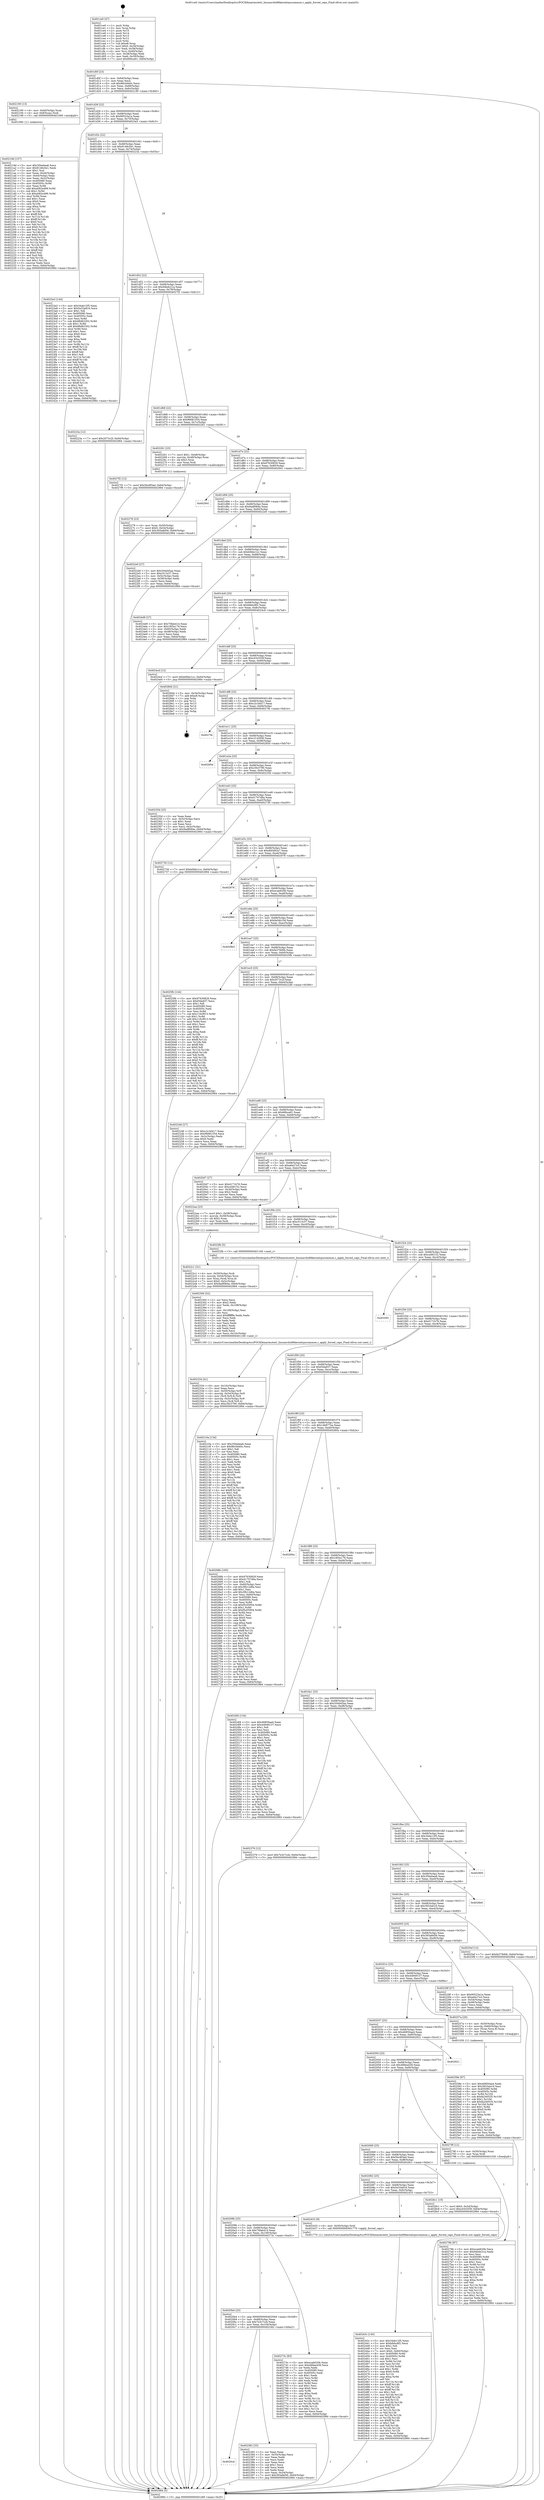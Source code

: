 digraph "0x401ce0" {
  label = "0x401ce0 (/mnt/c/Users/mathe/Desktop/tcc/POCII/binaries/extr_linuxarchx86kernelcpucommon.c_apply_forced_caps_Final-ollvm.out::main(0))"
  labelloc = "t"
  node[shape=record]

  Entry [label="",width=0.3,height=0.3,shape=circle,fillcolor=black,style=filled]
  "0x401d0f" [label="{
     0x401d0f [23]\l
     | [instrs]\l
     &nbsp;&nbsp;0x401d0f \<+3\>: mov -0x64(%rbp),%eax\l
     &nbsp;&nbsp;0x401d12 \<+2\>: mov %eax,%ecx\l
     &nbsp;&nbsp;0x401d14 \<+6\>: sub $0x86c0d40c,%ecx\l
     &nbsp;&nbsp;0x401d1a \<+3\>: mov %eax,-0x68(%rbp)\l
     &nbsp;&nbsp;0x401d1d \<+3\>: mov %ecx,-0x6c(%rbp)\l
     &nbsp;&nbsp;0x401d20 \<+6\>: je 0000000000402190 \<main+0x4b0\>\l
  }"]
  "0x402190" [label="{
     0x402190 [13]\l
     | [instrs]\l
     &nbsp;&nbsp;0x402190 \<+4\>: mov -0x40(%rbp),%rax\l
     &nbsp;&nbsp;0x402194 \<+4\>: mov 0x8(%rax),%rdi\l
     &nbsp;&nbsp;0x402198 \<+5\>: call 0000000000401060 \<atoi@plt\>\l
     | [calls]\l
     &nbsp;&nbsp;0x401060 \{1\} (unknown)\l
  }"]
  "0x401d26" [label="{
     0x401d26 [22]\l
     | [instrs]\l
     &nbsp;&nbsp;0x401d26 \<+5\>: jmp 0000000000401d2b \<main+0x4b\>\l
     &nbsp;&nbsp;0x401d2b \<+3\>: mov -0x68(%rbp),%eax\l
     &nbsp;&nbsp;0x401d2e \<+5\>: sub $0x90523a1a,%eax\l
     &nbsp;&nbsp;0x401d33 \<+3\>: mov %eax,-0x70(%rbp)\l
     &nbsp;&nbsp;0x401d36 \<+6\>: je 00000000004023a3 \<main+0x6c3\>\l
  }"]
  Exit [label="",width=0.3,height=0.3,shape=circle,fillcolor=black,style=filled,peripheries=2]
  "0x4023a3" [label="{
     0x4023a3 [144]\l
     | [instrs]\l
     &nbsp;&nbsp;0x4023a3 \<+5\>: mov $0x34de12f5,%eax\l
     &nbsp;&nbsp;0x4023a8 \<+5\>: mov $0x5e33a816,%ecx\l
     &nbsp;&nbsp;0x4023ad \<+2\>: mov $0x1,%dl\l
     &nbsp;&nbsp;0x4023af \<+7\>: mov 0x405080,%esi\l
     &nbsp;&nbsp;0x4023b6 \<+7\>: mov 0x40505c,%edi\l
     &nbsp;&nbsp;0x4023bd \<+3\>: mov %esi,%r8d\l
     &nbsp;&nbsp;0x4023c0 \<+7\>: sub $0x88d62302,%r8d\l
     &nbsp;&nbsp;0x4023c7 \<+4\>: sub $0x1,%r8d\l
     &nbsp;&nbsp;0x4023cb \<+7\>: add $0x88d62302,%r8d\l
     &nbsp;&nbsp;0x4023d2 \<+4\>: imul %r8d,%esi\l
     &nbsp;&nbsp;0x4023d6 \<+3\>: and $0x1,%esi\l
     &nbsp;&nbsp;0x4023d9 \<+3\>: cmp $0x0,%esi\l
     &nbsp;&nbsp;0x4023dc \<+4\>: sete %r9b\l
     &nbsp;&nbsp;0x4023e0 \<+3\>: cmp $0xa,%edi\l
     &nbsp;&nbsp;0x4023e3 \<+4\>: setl %r10b\l
     &nbsp;&nbsp;0x4023e7 \<+3\>: mov %r9b,%r11b\l
     &nbsp;&nbsp;0x4023ea \<+4\>: xor $0xff,%r11b\l
     &nbsp;&nbsp;0x4023ee \<+3\>: mov %r10b,%bl\l
     &nbsp;&nbsp;0x4023f1 \<+3\>: xor $0xff,%bl\l
     &nbsp;&nbsp;0x4023f4 \<+3\>: xor $0x1,%dl\l
     &nbsp;&nbsp;0x4023f7 \<+3\>: mov %r11b,%r14b\l
     &nbsp;&nbsp;0x4023fa \<+4\>: and $0xff,%r14b\l
     &nbsp;&nbsp;0x4023fe \<+3\>: and %dl,%r9b\l
     &nbsp;&nbsp;0x402401 \<+3\>: mov %bl,%r15b\l
     &nbsp;&nbsp;0x402404 \<+4\>: and $0xff,%r15b\l
     &nbsp;&nbsp;0x402408 \<+3\>: and %dl,%r10b\l
     &nbsp;&nbsp;0x40240b \<+3\>: or %r9b,%r14b\l
     &nbsp;&nbsp;0x40240e \<+3\>: or %r10b,%r15b\l
     &nbsp;&nbsp;0x402411 \<+3\>: xor %r15b,%r14b\l
     &nbsp;&nbsp;0x402414 \<+3\>: or %bl,%r11b\l
     &nbsp;&nbsp;0x402417 \<+4\>: xor $0xff,%r11b\l
     &nbsp;&nbsp;0x40241b \<+3\>: or $0x1,%dl\l
     &nbsp;&nbsp;0x40241e \<+3\>: and %dl,%r11b\l
     &nbsp;&nbsp;0x402421 \<+3\>: or %r11b,%r14b\l
     &nbsp;&nbsp;0x402424 \<+4\>: test $0x1,%r14b\l
     &nbsp;&nbsp;0x402428 \<+3\>: cmovne %ecx,%eax\l
     &nbsp;&nbsp;0x40242b \<+3\>: mov %eax,-0x64(%rbp)\l
     &nbsp;&nbsp;0x40242e \<+5\>: jmp 0000000000402984 \<main+0xca4\>\l
  }"]
  "0x401d3c" [label="{
     0x401d3c [22]\l
     | [instrs]\l
     &nbsp;&nbsp;0x401d3c \<+5\>: jmp 0000000000401d41 \<main+0x61\>\l
     &nbsp;&nbsp;0x401d41 \<+3\>: mov -0x68(%rbp),%eax\l
     &nbsp;&nbsp;0x401d44 \<+5\>: sub $0x9146c5e1,%eax\l
     &nbsp;&nbsp;0x401d49 \<+3\>: mov %eax,-0x74(%rbp)\l
     &nbsp;&nbsp;0x401d4c \<+6\>: je 000000000040223a \<main+0x55a\>\l
  }"]
  "0x40279b" [label="{
     0x40279b [87]\l
     | [instrs]\l
     &nbsp;&nbsp;0x40279b \<+5\>: mov $0xecab620b,%ecx\l
     &nbsp;&nbsp;0x4027a0 \<+5\>: mov $0x94bdc21a,%edx\l
     &nbsp;&nbsp;0x4027a5 \<+2\>: xor %esi,%esi\l
     &nbsp;&nbsp;0x4027a7 \<+8\>: mov 0x405080,%r8d\l
     &nbsp;&nbsp;0x4027af \<+8\>: mov 0x40505c,%r9d\l
     &nbsp;&nbsp;0x4027b7 \<+3\>: sub $0x1,%esi\l
     &nbsp;&nbsp;0x4027ba \<+3\>: mov %r8d,%r10d\l
     &nbsp;&nbsp;0x4027bd \<+3\>: add %esi,%r10d\l
     &nbsp;&nbsp;0x4027c0 \<+4\>: imul %r10d,%r8d\l
     &nbsp;&nbsp;0x4027c4 \<+4\>: and $0x1,%r8d\l
     &nbsp;&nbsp;0x4027c8 \<+4\>: cmp $0x0,%r8d\l
     &nbsp;&nbsp;0x4027cc \<+4\>: sete %r11b\l
     &nbsp;&nbsp;0x4027d0 \<+4\>: cmp $0xa,%r9d\l
     &nbsp;&nbsp;0x4027d4 \<+3\>: setl %bl\l
     &nbsp;&nbsp;0x4027d7 \<+3\>: mov %r11b,%r14b\l
     &nbsp;&nbsp;0x4027da \<+3\>: and %bl,%r14b\l
     &nbsp;&nbsp;0x4027dd \<+3\>: xor %bl,%r11b\l
     &nbsp;&nbsp;0x4027e0 \<+3\>: or %r11b,%r14b\l
     &nbsp;&nbsp;0x4027e3 \<+4\>: test $0x1,%r14b\l
     &nbsp;&nbsp;0x4027e7 \<+3\>: cmovne %edx,%ecx\l
     &nbsp;&nbsp;0x4027ea \<+3\>: mov %ecx,-0x64(%rbp)\l
     &nbsp;&nbsp;0x4027ed \<+5\>: jmp 0000000000402984 \<main+0xca4\>\l
  }"]
  "0x40223a" [label="{
     0x40223a [12]\l
     | [instrs]\l
     &nbsp;&nbsp;0x40223a \<+7\>: movl $0x2073c2f,-0x64(%rbp)\l
     &nbsp;&nbsp;0x402241 \<+5\>: jmp 0000000000402984 \<main+0xca4\>\l
  }"]
  "0x401d52" [label="{
     0x401d52 [22]\l
     | [instrs]\l
     &nbsp;&nbsp;0x401d52 \<+5\>: jmp 0000000000401d57 \<main+0x77\>\l
     &nbsp;&nbsp;0x401d57 \<+3\>: mov -0x68(%rbp),%eax\l
     &nbsp;&nbsp;0x401d5a \<+5\>: sub $0x94bdc21a,%eax\l
     &nbsp;&nbsp;0x401d5f \<+3\>: mov %eax,-0x78(%rbp)\l
     &nbsp;&nbsp;0x401d62 \<+6\>: je 00000000004027f2 \<main+0xb12\>\l
  }"]
  "0x40258e" [label="{
     0x40258e [97]\l
     | [instrs]\l
     &nbsp;&nbsp;0x40258e \<+5\>: mov $0x46850aa4,%edx\l
     &nbsp;&nbsp;0x402593 \<+5\>: mov $0x3933ab16,%esi\l
     &nbsp;&nbsp;0x402598 \<+8\>: mov 0x405080,%r8d\l
     &nbsp;&nbsp;0x4025a0 \<+8\>: mov 0x40505c,%r9d\l
     &nbsp;&nbsp;0x4025a8 \<+3\>: mov %r8d,%r10d\l
     &nbsp;&nbsp;0x4025ab \<+7\>: sub $0xfa240535,%r10d\l
     &nbsp;&nbsp;0x4025b2 \<+4\>: sub $0x1,%r10d\l
     &nbsp;&nbsp;0x4025b6 \<+7\>: add $0xfa240535,%r10d\l
     &nbsp;&nbsp;0x4025bd \<+4\>: imul %r10d,%r8d\l
     &nbsp;&nbsp;0x4025c1 \<+4\>: and $0x1,%r8d\l
     &nbsp;&nbsp;0x4025c5 \<+4\>: cmp $0x0,%r8d\l
     &nbsp;&nbsp;0x4025c9 \<+4\>: sete %r11b\l
     &nbsp;&nbsp;0x4025cd \<+4\>: cmp $0xa,%r9d\l
     &nbsp;&nbsp;0x4025d1 \<+3\>: setl %bl\l
     &nbsp;&nbsp;0x4025d4 \<+3\>: mov %r11b,%r14b\l
     &nbsp;&nbsp;0x4025d7 \<+3\>: and %bl,%r14b\l
     &nbsp;&nbsp;0x4025da \<+3\>: xor %bl,%r11b\l
     &nbsp;&nbsp;0x4025dd \<+3\>: or %r11b,%r14b\l
     &nbsp;&nbsp;0x4025e0 \<+4\>: test $0x1,%r14b\l
     &nbsp;&nbsp;0x4025e4 \<+3\>: cmovne %esi,%edx\l
     &nbsp;&nbsp;0x4025e7 \<+3\>: mov %edx,-0x64(%rbp)\l
     &nbsp;&nbsp;0x4025ea \<+5\>: jmp 0000000000402984 \<main+0xca4\>\l
  }"]
  "0x4027f2" [label="{
     0x4027f2 [12]\l
     | [instrs]\l
     &nbsp;&nbsp;0x4027f2 \<+7\>: movl $0x5bc8f3ad,-0x64(%rbp)\l
     &nbsp;&nbsp;0x4027f9 \<+5\>: jmp 0000000000402984 \<main+0xca4\>\l
  }"]
  "0x401d68" [label="{
     0x401d68 [22]\l
     | [instrs]\l
     &nbsp;&nbsp;0x401d68 \<+5\>: jmp 0000000000401d6d \<main+0x8d\>\l
     &nbsp;&nbsp;0x401d6d \<+3\>: mov -0x68(%rbp),%eax\l
     &nbsp;&nbsp;0x401d70 \<+5\>: sub $0x96681554,%eax\l
     &nbsp;&nbsp;0x401d75 \<+3\>: mov %eax,-0x7c(%rbp)\l
     &nbsp;&nbsp;0x401d78 \<+6\>: je 0000000000402261 \<main+0x581\>\l
  }"]
  "0x40243c" [label="{
     0x40243c [145]\l
     | [instrs]\l
     &nbsp;&nbsp;0x40243c \<+5\>: mov $0x34de12f5,%eax\l
     &nbsp;&nbsp;0x402441 \<+5\>: mov $0xbfebc8f2,%ecx\l
     &nbsp;&nbsp;0x402446 \<+2\>: mov $0x1,%dl\l
     &nbsp;&nbsp;0x402448 \<+2\>: xor %esi,%esi\l
     &nbsp;&nbsp;0x40244a \<+7\>: movl $0x0,-0x60(%rbp)\l
     &nbsp;&nbsp;0x402451 \<+8\>: mov 0x405080,%r8d\l
     &nbsp;&nbsp;0x402459 \<+8\>: mov 0x40505c,%r9d\l
     &nbsp;&nbsp;0x402461 \<+3\>: sub $0x1,%esi\l
     &nbsp;&nbsp;0x402464 \<+3\>: mov %r8d,%r10d\l
     &nbsp;&nbsp;0x402467 \<+3\>: add %esi,%r10d\l
     &nbsp;&nbsp;0x40246a \<+4\>: imul %r10d,%r8d\l
     &nbsp;&nbsp;0x40246e \<+4\>: and $0x1,%r8d\l
     &nbsp;&nbsp;0x402472 \<+4\>: cmp $0x0,%r8d\l
     &nbsp;&nbsp;0x402476 \<+4\>: sete %r11b\l
     &nbsp;&nbsp;0x40247a \<+4\>: cmp $0xa,%r9d\l
     &nbsp;&nbsp;0x40247e \<+3\>: setl %bl\l
     &nbsp;&nbsp;0x402481 \<+3\>: mov %r11b,%r14b\l
     &nbsp;&nbsp;0x402484 \<+4\>: xor $0xff,%r14b\l
     &nbsp;&nbsp;0x402488 \<+3\>: mov %bl,%r15b\l
     &nbsp;&nbsp;0x40248b \<+4\>: xor $0xff,%r15b\l
     &nbsp;&nbsp;0x40248f \<+3\>: xor $0x1,%dl\l
     &nbsp;&nbsp;0x402492 \<+3\>: mov %r14b,%r12b\l
     &nbsp;&nbsp;0x402495 \<+4\>: and $0xff,%r12b\l
     &nbsp;&nbsp;0x402499 \<+3\>: and %dl,%r11b\l
     &nbsp;&nbsp;0x40249c \<+3\>: mov %r15b,%r13b\l
     &nbsp;&nbsp;0x40249f \<+4\>: and $0xff,%r13b\l
     &nbsp;&nbsp;0x4024a3 \<+2\>: and %dl,%bl\l
     &nbsp;&nbsp;0x4024a5 \<+3\>: or %r11b,%r12b\l
     &nbsp;&nbsp;0x4024a8 \<+3\>: or %bl,%r13b\l
     &nbsp;&nbsp;0x4024ab \<+3\>: xor %r13b,%r12b\l
     &nbsp;&nbsp;0x4024ae \<+3\>: or %r15b,%r14b\l
     &nbsp;&nbsp;0x4024b1 \<+4\>: xor $0xff,%r14b\l
     &nbsp;&nbsp;0x4024b5 \<+3\>: or $0x1,%dl\l
     &nbsp;&nbsp;0x4024b8 \<+3\>: and %dl,%r14b\l
     &nbsp;&nbsp;0x4024bb \<+3\>: or %r14b,%r12b\l
     &nbsp;&nbsp;0x4024be \<+4\>: test $0x1,%r12b\l
     &nbsp;&nbsp;0x4024c2 \<+3\>: cmovne %ecx,%eax\l
     &nbsp;&nbsp;0x4024c5 \<+3\>: mov %eax,-0x64(%rbp)\l
     &nbsp;&nbsp;0x4024c8 \<+5\>: jmp 0000000000402984 \<main+0xca4\>\l
  }"]
  "0x402261" [label="{
     0x402261 [23]\l
     | [instrs]\l
     &nbsp;&nbsp;0x402261 \<+7\>: movl $0x1,-0x48(%rbp)\l
     &nbsp;&nbsp;0x402268 \<+4\>: movslq -0x48(%rbp),%rax\l
     &nbsp;&nbsp;0x40226c \<+4\>: shl $0x3,%rax\l
     &nbsp;&nbsp;0x402270 \<+3\>: mov %rax,%rdi\l
     &nbsp;&nbsp;0x402273 \<+5\>: call 0000000000401050 \<malloc@plt\>\l
     | [calls]\l
     &nbsp;&nbsp;0x401050 \{1\} (unknown)\l
  }"]
  "0x401d7e" [label="{
     0x401d7e [22]\l
     | [instrs]\l
     &nbsp;&nbsp;0x401d7e \<+5\>: jmp 0000000000401d83 \<main+0xa3\>\l
     &nbsp;&nbsp;0x401d83 \<+3\>: mov -0x68(%rbp),%eax\l
     &nbsp;&nbsp;0x401d86 \<+5\>: sub $0x97630829,%eax\l
     &nbsp;&nbsp;0x401d8b \<+3\>: mov %eax,-0x80(%rbp)\l
     &nbsp;&nbsp;0x401d8e \<+6\>: je 0000000000402941 \<main+0xc61\>\l
  }"]
  "0x4020cd" [label="{
     0x4020cd\l
  }", style=dashed]
  "0x402941" [label="{
     0x402941\l
  }", style=dashed]
  "0x401d94" [label="{
     0x401d94 [25]\l
     | [instrs]\l
     &nbsp;&nbsp;0x401d94 \<+5\>: jmp 0000000000401d99 \<main+0xb9\>\l
     &nbsp;&nbsp;0x401d99 \<+3\>: mov -0x68(%rbp),%eax\l
     &nbsp;&nbsp;0x401d9c \<+5\>: sub $0x9adf084a,%eax\l
     &nbsp;&nbsp;0x401da1 \<+6\>: mov %eax,-0x84(%rbp)\l
     &nbsp;&nbsp;0x401da7 \<+6\>: je 00000000004022e0 \<main+0x600\>\l
  }"]
  "0x402382" [label="{
     0x402382 [33]\l
     | [instrs]\l
     &nbsp;&nbsp;0x402382 \<+2\>: xor %eax,%eax\l
     &nbsp;&nbsp;0x402384 \<+3\>: mov -0x54(%rbp),%ecx\l
     &nbsp;&nbsp;0x402387 \<+2\>: mov %eax,%edx\l
     &nbsp;&nbsp;0x402389 \<+2\>: sub %ecx,%edx\l
     &nbsp;&nbsp;0x40238b \<+2\>: mov %eax,%ecx\l
     &nbsp;&nbsp;0x40238d \<+3\>: sub $0x1,%ecx\l
     &nbsp;&nbsp;0x402390 \<+2\>: add %ecx,%edx\l
     &nbsp;&nbsp;0x402392 \<+2\>: sub %edx,%eax\l
     &nbsp;&nbsp;0x402394 \<+3\>: mov %eax,-0x54(%rbp)\l
     &nbsp;&nbsp;0x402397 \<+7\>: movl $0x393a8d56,-0x64(%rbp)\l
     &nbsp;&nbsp;0x40239e \<+5\>: jmp 0000000000402984 \<main+0xca4\>\l
  }"]
  "0x4022e0" [label="{
     0x4022e0 [27]\l
     | [instrs]\l
     &nbsp;&nbsp;0x4022e0 \<+5\>: mov $0x204d45aa,%eax\l
     &nbsp;&nbsp;0x4022e5 \<+5\>: mov $0xc513c37,%ecx\l
     &nbsp;&nbsp;0x4022ea \<+3\>: mov -0x5c(%rbp),%edx\l
     &nbsp;&nbsp;0x4022ed \<+3\>: cmp -0x58(%rbp),%edx\l
     &nbsp;&nbsp;0x4022f0 \<+3\>: cmovl %ecx,%eax\l
     &nbsp;&nbsp;0x4022f3 \<+3\>: mov %eax,-0x64(%rbp)\l
     &nbsp;&nbsp;0x4022f6 \<+5\>: jmp 0000000000402984 \<main+0xca4\>\l
  }"]
  "0x401dad" [label="{
     0x401dad [25]\l
     | [instrs]\l
     &nbsp;&nbsp;0x401dad \<+5\>: jmp 0000000000401db2 \<main+0xd2\>\l
     &nbsp;&nbsp;0x401db2 \<+3\>: mov -0x68(%rbp),%eax\l
     &nbsp;&nbsp;0x401db5 \<+5\>: sub $0xb0bbc1cc,%eax\l
     &nbsp;&nbsp;0x401dba \<+6\>: mov %eax,-0x88(%rbp)\l
     &nbsp;&nbsp;0x401dc0 \<+6\>: je 00000000004024d9 \<main+0x7f9\>\l
  }"]
  "0x4020b4" [label="{
     0x4020b4 [25]\l
     | [instrs]\l
     &nbsp;&nbsp;0x4020b4 \<+5\>: jmp 00000000004020b9 \<main+0x3d9\>\l
     &nbsp;&nbsp;0x4020b9 \<+3\>: mov -0x68(%rbp),%eax\l
     &nbsp;&nbsp;0x4020bc \<+5\>: sub $0x7e3c7ccb,%eax\l
     &nbsp;&nbsp;0x4020c1 \<+6\>: mov %eax,-0x104(%rbp)\l
     &nbsp;&nbsp;0x4020c7 \<+6\>: je 0000000000402382 \<main+0x6a2\>\l
  }"]
  "0x4024d9" [label="{
     0x4024d9 [27]\l
     | [instrs]\l
     &nbsp;&nbsp;0x4024d9 \<+5\>: mov $0x70fab414,%eax\l
     &nbsp;&nbsp;0x4024de \<+5\>: mov $0x16f3a179,%ecx\l
     &nbsp;&nbsp;0x4024e3 \<+3\>: mov -0x60(%rbp),%edx\l
     &nbsp;&nbsp;0x4024e6 \<+3\>: cmp -0x48(%rbp),%edx\l
     &nbsp;&nbsp;0x4024e9 \<+3\>: cmovl %ecx,%eax\l
     &nbsp;&nbsp;0x4024ec \<+3\>: mov %eax,-0x64(%rbp)\l
     &nbsp;&nbsp;0x4024ef \<+5\>: jmp 0000000000402984 \<main+0xca4\>\l
  }"]
  "0x401dc6" [label="{
     0x401dc6 [25]\l
     | [instrs]\l
     &nbsp;&nbsp;0x401dc6 \<+5\>: jmp 0000000000401dcb \<main+0xeb\>\l
     &nbsp;&nbsp;0x401dcb \<+3\>: mov -0x68(%rbp),%eax\l
     &nbsp;&nbsp;0x401dce \<+5\>: sub $0xbfebc8f2,%eax\l
     &nbsp;&nbsp;0x401dd3 \<+6\>: mov %eax,-0x8c(%rbp)\l
     &nbsp;&nbsp;0x401dd9 \<+6\>: je 00000000004024cd \<main+0x7ed\>\l
  }"]
  "0x40273c" [label="{
     0x40273c [83]\l
     | [instrs]\l
     &nbsp;&nbsp;0x40273c \<+5\>: mov $0xecab620b,%eax\l
     &nbsp;&nbsp;0x402741 \<+5\>: mov $0x489ee439,%ecx\l
     &nbsp;&nbsp;0x402746 \<+2\>: xor %edx,%edx\l
     &nbsp;&nbsp;0x402748 \<+7\>: mov 0x405080,%esi\l
     &nbsp;&nbsp;0x40274f \<+7\>: mov 0x40505c,%edi\l
     &nbsp;&nbsp;0x402756 \<+3\>: sub $0x1,%edx\l
     &nbsp;&nbsp;0x402759 \<+3\>: mov %esi,%r8d\l
     &nbsp;&nbsp;0x40275c \<+3\>: add %edx,%r8d\l
     &nbsp;&nbsp;0x40275f \<+4\>: imul %r8d,%esi\l
     &nbsp;&nbsp;0x402763 \<+3\>: and $0x1,%esi\l
     &nbsp;&nbsp;0x402766 \<+3\>: cmp $0x0,%esi\l
     &nbsp;&nbsp;0x402769 \<+4\>: sete %r9b\l
     &nbsp;&nbsp;0x40276d \<+3\>: cmp $0xa,%edi\l
     &nbsp;&nbsp;0x402770 \<+4\>: setl %r10b\l
     &nbsp;&nbsp;0x402774 \<+3\>: mov %r9b,%r11b\l
     &nbsp;&nbsp;0x402777 \<+3\>: and %r10b,%r11b\l
     &nbsp;&nbsp;0x40277a \<+3\>: xor %r10b,%r9b\l
     &nbsp;&nbsp;0x40277d \<+3\>: or %r9b,%r11b\l
     &nbsp;&nbsp;0x402780 \<+4\>: test $0x1,%r11b\l
     &nbsp;&nbsp;0x402784 \<+3\>: cmovne %ecx,%eax\l
     &nbsp;&nbsp;0x402787 \<+3\>: mov %eax,-0x64(%rbp)\l
     &nbsp;&nbsp;0x40278a \<+5\>: jmp 0000000000402984 \<main+0xca4\>\l
  }"]
  "0x4024cd" [label="{
     0x4024cd [12]\l
     | [instrs]\l
     &nbsp;&nbsp;0x4024cd \<+7\>: movl $0xb0bbc1cc,-0x64(%rbp)\l
     &nbsp;&nbsp;0x4024d4 \<+5\>: jmp 0000000000402984 \<main+0xca4\>\l
  }"]
  "0x401ddf" [label="{
     0x401ddf [25]\l
     | [instrs]\l
     &nbsp;&nbsp;0x401ddf \<+5\>: jmp 0000000000401de4 \<main+0x104\>\l
     &nbsp;&nbsp;0x401de4 \<+3\>: mov -0x68(%rbp),%eax\l
     &nbsp;&nbsp;0x401de7 \<+5\>: sub $0xc03c555f,%eax\l
     &nbsp;&nbsp;0x401dec \<+6\>: mov %eax,-0x90(%rbp)\l
     &nbsp;&nbsp;0x401df2 \<+6\>: je 00000000004028d4 \<main+0xbf4\>\l
  }"]
  "0x40209b" [label="{
     0x40209b [25]\l
     | [instrs]\l
     &nbsp;&nbsp;0x40209b \<+5\>: jmp 00000000004020a0 \<main+0x3c0\>\l
     &nbsp;&nbsp;0x4020a0 \<+3\>: mov -0x68(%rbp),%eax\l
     &nbsp;&nbsp;0x4020a3 \<+5\>: sub $0x70fab414,%eax\l
     &nbsp;&nbsp;0x4020a8 \<+6\>: mov %eax,-0x100(%rbp)\l
     &nbsp;&nbsp;0x4020ae \<+6\>: je 000000000040273c \<main+0xa5c\>\l
  }"]
  "0x4028d4" [label="{
     0x4028d4 [21]\l
     | [instrs]\l
     &nbsp;&nbsp;0x4028d4 \<+3\>: mov -0x34(%rbp),%eax\l
     &nbsp;&nbsp;0x4028d7 \<+7\>: add $0xe8,%rsp\l
     &nbsp;&nbsp;0x4028de \<+1\>: pop %rbx\l
     &nbsp;&nbsp;0x4028df \<+2\>: pop %r12\l
     &nbsp;&nbsp;0x4028e1 \<+2\>: pop %r13\l
     &nbsp;&nbsp;0x4028e3 \<+2\>: pop %r14\l
     &nbsp;&nbsp;0x4028e5 \<+2\>: pop %r15\l
     &nbsp;&nbsp;0x4028e7 \<+1\>: pop %rbp\l
     &nbsp;&nbsp;0x4028e8 \<+1\>: ret\l
  }"]
  "0x401df8" [label="{
     0x401df8 [25]\l
     | [instrs]\l
     &nbsp;&nbsp;0x401df8 \<+5\>: jmp 0000000000401dfd \<main+0x11d\>\l
     &nbsp;&nbsp;0x401dfd \<+3\>: mov -0x68(%rbp),%eax\l
     &nbsp;&nbsp;0x401e00 \<+5\>: sub $0xc2c3d417,%eax\l
     &nbsp;&nbsp;0x401e05 \<+6\>: mov %eax,-0x94(%rbp)\l
     &nbsp;&nbsp;0x401e0b \<+6\>: je 00000000004027fe \<main+0xb1e\>\l
  }"]
  "0x402433" [label="{
     0x402433 [9]\l
     | [instrs]\l
     &nbsp;&nbsp;0x402433 \<+4\>: mov -0x50(%rbp),%rdi\l
     &nbsp;&nbsp;0x402437 \<+5\>: call 0000000000401770 \<apply_forced_caps\>\l
     | [calls]\l
     &nbsp;&nbsp;0x401770 \{1\} (/mnt/c/Users/mathe/Desktop/tcc/POCII/binaries/extr_linuxarchx86kernelcpucommon.c_apply_forced_caps_Final-ollvm.out::apply_forced_caps)\l
  }"]
  "0x4027fe" [label="{
     0x4027fe\l
  }", style=dashed]
  "0x401e11" [label="{
     0x401e11 [25]\l
     | [instrs]\l
     &nbsp;&nbsp;0x401e11 \<+5\>: jmp 0000000000401e16 \<main+0x136\>\l
     &nbsp;&nbsp;0x401e16 \<+3\>: mov -0x68(%rbp),%eax\l
     &nbsp;&nbsp;0x401e19 \<+5\>: sub $0xc3145f36,%eax\l
     &nbsp;&nbsp;0x401e1e \<+6\>: mov %eax,-0x98(%rbp)\l
     &nbsp;&nbsp;0x401e24 \<+6\>: je 000000000040285d \<main+0xb7d\>\l
  }"]
  "0x402082" [label="{
     0x402082 [25]\l
     | [instrs]\l
     &nbsp;&nbsp;0x402082 \<+5\>: jmp 0000000000402087 \<main+0x3a7\>\l
     &nbsp;&nbsp;0x402087 \<+3\>: mov -0x68(%rbp),%eax\l
     &nbsp;&nbsp;0x40208a \<+5\>: sub $0x5e33a816,%eax\l
     &nbsp;&nbsp;0x40208f \<+6\>: mov %eax,-0xfc(%rbp)\l
     &nbsp;&nbsp;0x402095 \<+6\>: je 0000000000402433 \<main+0x753\>\l
  }"]
  "0x40285d" [label="{
     0x40285d\l
  }", style=dashed]
  "0x401e2a" [label="{
     0x401e2a [25]\l
     | [instrs]\l
     &nbsp;&nbsp;0x401e2a \<+5\>: jmp 0000000000401e2f \<main+0x14f\>\l
     &nbsp;&nbsp;0x401e2f \<+3\>: mov -0x68(%rbp),%eax\l
     &nbsp;&nbsp;0x401e32 \<+5\>: sub $0xc5fc3790,%eax\l
     &nbsp;&nbsp;0x401e37 \<+6\>: mov %eax,-0x9c(%rbp)\l
     &nbsp;&nbsp;0x401e3d \<+6\>: je 000000000040235d \<main+0x67d\>\l
  }"]
  "0x4028c1" [label="{
     0x4028c1 [19]\l
     | [instrs]\l
     &nbsp;&nbsp;0x4028c1 \<+7\>: movl $0x0,-0x34(%rbp)\l
     &nbsp;&nbsp;0x4028c8 \<+7\>: movl $0xc03c555f,-0x64(%rbp)\l
     &nbsp;&nbsp;0x4028cf \<+5\>: jmp 0000000000402984 \<main+0xca4\>\l
  }"]
  "0x40235d" [label="{
     0x40235d [25]\l
     | [instrs]\l
     &nbsp;&nbsp;0x40235d \<+2\>: xor %eax,%eax\l
     &nbsp;&nbsp;0x40235f \<+3\>: mov -0x5c(%rbp),%ecx\l
     &nbsp;&nbsp;0x402362 \<+3\>: sub $0x1,%eax\l
     &nbsp;&nbsp;0x402365 \<+2\>: sub %eax,%ecx\l
     &nbsp;&nbsp;0x402367 \<+3\>: mov %ecx,-0x5c(%rbp)\l
     &nbsp;&nbsp;0x40236a \<+7\>: movl $0x9adf084a,-0x64(%rbp)\l
     &nbsp;&nbsp;0x402371 \<+5\>: jmp 0000000000402984 \<main+0xca4\>\l
  }"]
  "0x401e43" [label="{
     0x401e43 [25]\l
     | [instrs]\l
     &nbsp;&nbsp;0x401e43 \<+5\>: jmp 0000000000401e48 \<main+0x168\>\l
     &nbsp;&nbsp;0x401e48 \<+3\>: mov -0x68(%rbp),%eax\l
     &nbsp;&nbsp;0x401e4b \<+5\>: sub $0xd1707d6a,%eax\l
     &nbsp;&nbsp;0x401e50 \<+6\>: mov %eax,-0xa0(%rbp)\l
     &nbsp;&nbsp;0x401e56 \<+6\>: je 0000000000402730 \<main+0xa50\>\l
  }"]
  "0x402069" [label="{
     0x402069 [25]\l
     | [instrs]\l
     &nbsp;&nbsp;0x402069 \<+5\>: jmp 000000000040206e \<main+0x38e\>\l
     &nbsp;&nbsp;0x40206e \<+3\>: mov -0x68(%rbp),%eax\l
     &nbsp;&nbsp;0x402071 \<+5\>: sub $0x5bc8f3ad,%eax\l
     &nbsp;&nbsp;0x402076 \<+6\>: mov %eax,-0xf8(%rbp)\l
     &nbsp;&nbsp;0x40207c \<+6\>: je 00000000004028c1 \<main+0xbe1\>\l
  }"]
  "0x402730" [label="{
     0x402730 [12]\l
     | [instrs]\l
     &nbsp;&nbsp;0x402730 \<+7\>: movl $0xb0bbc1cc,-0x64(%rbp)\l
     &nbsp;&nbsp;0x402737 \<+5\>: jmp 0000000000402984 \<main+0xca4\>\l
  }"]
  "0x401e5c" [label="{
     0x401e5c [25]\l
     | [instrs]\l
     &nbsp;&nbsp;0x401e5c \<+5\>: jmp 0000000000401e61 \<main+0x181\>\l
     &nbsp;&nbsp;0x401e61 \<+3\>: mov -0x68(%rbp),%eax\l
     &nbsp;&nbsp;0x401e64 \<+5\>: sub $0xdb0482a7,%eax\l
     &nbsp;&nbsp;0x401e69 \<+6\>: mov %eax,-0xa4(%rbp)\l
     &nbsp;&nbsp;0x401e6f \<+6\>: je 0000000000402978 \<main+0xc98\>\l
  }"]
  "0x40278f" [label="{
     0x40278f [12]\l
     | [instrs]\l
     &nbsp;&nbsp;0x40278f \<+4\>: mov -0x50(%rbp),%rax\l
     &nbsp;&nbsp;0x402793 \<+3\>: mov %rax,%rdi\l
     &nbsp;&nbsp;0x402796 \<+5\>: call 0000000000401030 \<free@plt\>\l
     | [calls]\l
     &nbsp;&nbsp;0x401030 \{1\} (unknown)\l
  }"]
  "0x402978" [label="{
     0x402978\l
  }", style=dashed]
  "0x401e75" [label="{
     0x401e75 [25]\l
     | [instrs]\l
     &nbsp;&nbsp;0x401e75 \<+5\>: jmp 0000000000401e7a \<main+0x19a\>\l
     &nbsp;&nbsp;0x401e7a \<+3\>: mov -0x68(%rbp),%eax\l
     &nbsp;&nbsp;0x401e7d \<+5\>: sub $0xecab620b,%eax\l
     &nbsp;&nbsp;0x401e82 \<+6\>: mov %eax,-0xa8(%rbp)\l
     &nbsp;&nbsp;0x401e88 \<+6\>: je 0000000000402960 \<main+0xc80\>\l
  }"]
  "0x402050" [label="{
     0x402050 [25]\l
     | [instrs]\l
     &nbsp;&nbsp;0x402050 \<+5\>: jmp 0000000000402055 \<main+0x375\>\l
     &nbsp;&nbsp;0x402055 \<+3\>: mov -0x68(%rbp),%eax\l
     &nbsp;&nbsp;0x402058 \<+5\>: sub $0x489ee439,%eax\l
     &nbsp;&nbsp;0x40205d \<+6\>: mov %eax,-0xf4(%rbp)\l
     &nbsp;&nbsp;0x402063 \<+6\>: je 000000000040278f \<main+0xaaf\>\l
  }"]
  "0x402960" [label="{
     0x402960\l
  }", style=dashed]
  "0x401e8e" [label="{
     0x401e8e [25]\l
     | [instrs]\l
     &nbsp;&nbsp;0x401e8e \<+5\>: jmp 0000000000401e93 \<main+0x1b3\>\l
     &nbsp;&nbsp;0x401e93 \<+3\>: mov -0x68(%rbp),%eax\l
     &nbsp;&nbsp;0x401e96 \<+5\>: sub $0xfa04b10d,%eax\l
     &nbsp;&nbsp;0x401e9b \<+6\>: mov %eax,-0xac(%rbp)\l
     &nbsp;&nbsp;0x401ea1 \<+6\>: je 00000000004028b5 \<main+0xbd5\>\l
  }"]
  "0x402921" [label="{
     0x402921\l
  }", style=dashed]
  "0x4028b5" [label="{
     0x4028b5\l
  }", style=dashed]
  "0x401ea7" [label="{
     0x401ea7 [25]\l
     | [instrs]\l
     &nbsp;&nbsp;0x401ea7 \<+5\>: jmp 0000000000401eac \<main+0x1cc\>\l
     &nbsp;&nbsp;0x401eac \<+3\>: mov -0x68(%rbp),%eax\l
     &nbsp;&nbsp;0x401eaf \<+5\>: sub $0xfa379d0b,%eax\l
     &nbsp;&nbsp;0x401eb4 \<+6\>: mov %eax,-0xb0(%rbp)\l
     &nbsp;&nbsp;0x401eba \<+6\>: je 00000000004025fb \<main+0x91b\>\l
  }"]
  "0x402037" [label="{
     0x402037 [25]\l
     | [instrs]\l
     &nbsp;&nbsp;0x402037 \<+5\>: jmp 000000000040203c \<main+0x35c\>\l
     &nbsp;&nbsp;0x40203c \<+3\>: mov -0x68(%rbp),%eax\l
     &nbsp;&nbsp;0x40203f \<+5\>: sub $0x46850aa4,%eax\l
     &nbsp;&nbsp;0x402044 \<+6\>: mov %eax,-0xf0(%rbp)\l
     &nbsp;&nbsp;0x40204a \<+6\>: je 0000000000402921 \<main+0xc41\>\l
  }"]
  "0x4025fb" [label="{
     0x4025fb [144]\l
     | [instrs]\l
     &nbsp;&nbsp;0x4025fb \<+5\>: mov $0x97630829,%eax\l
     &nbsp;&nbsp;0x402600 \<+5\>: mov $0xf3da937,%ecx\l
     &nbsp;&nbsp;0x402605 \<+2\>: mov $0x1,%dl\l
     &nbsp;&nbsp;0x402607 \<+7\>: mov 0x405080,%esi\l
     &nbsp;&nbsp;0x40260e \<+7\>: mov 0x40505c,%edi\l
     &nbsp;&nbsp;0x402615 \<+3\>: mov %esi,%r8d\l
     &nbsp;&nbsp;0x402618 \<+7\>: sub $0x116cf913,%r8d\l
     &nbsp;&nbsp;0x40261f \<+4\>: sub $0x1,%r8d\l
     &nbsp;&nbsp;0x402623 \<+7\>: add $0x116cf913,%r8d\l
     &nbsp;&nbsp;0x40262a \<+4\>: imul %r8d,%esi\l
     &nbsp;&nbsp;0x40262e \<+3\>: and $0x1,%esi\l
     &nbsp;&nbsp;0x402631 \<+3\>: cmp $0x0,%esi\l
     &nbsp;&nbsp;0x402634 \<+4\>: sete %r9b\l
     &nbsp;&nbsp;0x402638 \<+3\>: cmp $0xa,%edi\l
     &nbsp;&nbsp;0x40263b \<+4\>: setl %r10b\l
     &nbsp;&nbsp;0x40263f \<+3\>: mov %r9b,%r11b\l
     &nbsp;&nbsp;0x402642 \<+4\>: xor $0xff,%r11b\l
     &nbsp;&nbsp;0x402646 \<+3\>: mov %r10b,%bl\l
     &nbsp;&nbsp;0x402649 \<+3\>: xor $0xff,%bl\l
     &nbsp;&nbsp;0x40264c \<+3\>: xor $0x0,%dl\l
     &nbsp;&nbsp;0x40264f \<+3\>: mov %r11b,%r14b\l
     &nbsp;&nbsp;0x402652 \<+4\>: and $0x0,%r14b\l
     &nbsp;&nbsp;0x402656 \<+3\>: and %dl,%r9b\l
     &nbsp;&nbsp;0x402659 \<+3\>: mov %bl,%r15b\l
     &nbsp;&nbsp;0x40265c \<+4\>: and $0x0,%r15b\l
     &nbsp;&nbsp;0x402660 \<+3\>: and %dl,%r10b\l
     &nbsp;&nbsp;0x402663 \<+3\>: or %r9b,%r14b\l
     &nbsp;&nbsp;0x402666 \<+3\>: or %r10b,%r15b\l
     &nbsp;&nbsp;0x402669 \<+3\>: xor %r15b,%r14b\l
     &nbsp;&nbsp;0x40266c \<+3\>: or %bl,%r11b\l
     &nbsp;&nbsp;0x40266f \<+4\>: xor $0xff,%r11b\l
     &nbsp;&nbsp;0x402673 \<+3\>: or $0x0,%dl\l
     &nbsp;&nbsp;0x402676 \<+3\>: and %dl,%r11b\l
     &nbsp;&nbsp;0x402679 \<+3\>: or %r11b,%r14b\l
     &nbsp;&nbsp;0x40267c \<+4\>: test $0x1,%r14b\l
     &nbsp;&nbsp;0x402680 \<+3\>: cmovne %ecx,%eax\l
     &nbsp;&nbsp;0x402683 \<+3\>: mov %eax,-0x64(%rbp)\l
     &nbsp;&nbsp;0x402686 \<+5\>: jmp 0000000000402984 \<main+0xca4\>\l
  }"]
  "0x401ec0" [label="{
     0x401ec0 [25]\l
     | [instrs]\l
     &nbsp;&nbsp;0x401ec0 \<+5\>: jmp 0000000000401ec5 \<main+0x1e5\>\l
     &nbsp;&nbsp;0x401ec5 \<+3\>: mov -0x68(%rbp),%eax\l
     &nbsp;&nbsp;0x401ec8 \<+5\>: sub $0x2073c2f,%eax\l
     &nbsp;&nbsp;0x401ecd \<+6\>: mov %eax,-0xb4(%rbp)\l
     &nbsp;&nbsp;0x401ed3 \<+6\>: je 0000000000402246 \<main+0x566\>\l
  }"]
  "0x40257a" [label="{
     0x40257a [20]\l
     | [instrs]\l
     &nbsp;&nbsp;0x40257a \<+4\>: mov -0x50(%rbp),%rax\l
     &nbsp;&nbsp;0x40257e \<+4\>: movslq -0x60(%rbp),%rcx\l
     &nbsp;&nbsp;0x402582 \<+4\>: mov (%rax,%rcx,8),%rax\l
     &nbsp;&nbsp;0x402586 \<+3\>: mov %rax,%rdi\l
     &nbsp;&nbsp;0x402589 \<+5\>: call 0000000000401030 \<free@plt\>\l
     | [calls]\l
     &nbsp;&nbsp;0x401030 \{1\} (unknown)\l
  }"]
  "0x402246" [label="{
     0x402246 [27]\l
     | [instrs]\l
     &nbsp;&nbsp;0x402246 \<+5\>: mov $0xc2c3d417,%eax\l
     &nbsp;&nbsp;0x40224b \<+5\>: mov $0x96681554,%ecx\l
     &nbsp;&nbsp;0x402250 \<+3\>: mov -0x2c(%rbp),%edx\l
     &nbsp;&nbsp;0x402253 \<+3\>: cmp $0x0,%edx\l
     &nbsp;&nbsp;0x402256 \<+3\>: cmove %ecx,%eax\l
     &nbsp;&nbsp;0x402259 \<+3\>: mov %eax,-0x64(%rbp)\l
     &nbsp;&nbsp;0x40225c \<+5\>: jmp 0000000000402984 \<main+0xca4\>\l
  }"]
  "0x401ed9" [label="{
     0x401ed9 [25]\l
     | [instrs]\l
     &nbsp;&nbsp;0x401ed9 \<+5\>: jmp 0000000000401ede \<main+0x1fe\>\l
     &nbsp;&nbsp;0x401ede \<+3\>: mov -0x68(%rbp),%eax\l
     &nbsp;&nbsp;0x401ee1 \<+5\>: sub $0x66bca61,%eax\l
     &nbsp;&nbsp;0x401ee6 \<+6\>: mov %eax,-0xb8(%rbp)\l
     &nbsp;&nbsp;0x401eec \<+6\>: je 00000000004020d7 \<main+0x3f7\>\l
  }"]
  "0x402334" [label="{
     0x402334 [41]\l
     | [instrs]\l
     &nbsp;&nbsp;0x402334 \<+6\>: mov -0x10c(%rbp),%ecx\l
     &nbsp;&nbsp;0x40233a \<+3\>: imul %eax,%ecx\l
     &nbsp;&nbsp;0x40233d \<+4\>: mov -0x50(%rbp),%r8\l
     &nbsp;&nbsp;0x402341 \<+4\>: movslq -0x54(%rbp),%r9\l
     &nbsp;&nbsp;0x402345 \<+4\>: mov (%r8,%r9,8),%r8\l
     &nbsp;&nbsp;0x402349 \<+4\>: movslq -0x5c(%rbp),%r9\l
     &nbsp;&nbsp;0x40234d \<+4\>: mov %ecx,(%r8,%r9,4)\l
     &nbsp;&nbsp;0x402351 \<+7\>: movl $0xc5fc3790,-0x64(%rbp)\l
     &nbsp;&nbsp;0x402358 \<+5\>: jmp 0000000000402984 \<main+0xca4\>\l
  }"]
  "0x4020d7" [label="{
     0x4020d7 [27]\l
     | [instrs]\l
     &nbsp;&nbsp;0x4020d7 \<+5\>: mov $0xd171b76,%eax\l
     &nbsp;&nbsp;0x4020dc \<+5\>: mov $0xcd46152,%ecx\l
     &nbsp;&nbsp;0x4020e1 \<+3\>: mov -0x30(%rbp),%edx\l
     &nbsp;&nbsp;0x4020e4 \<+3\>: cmp $0x2,%edx\l
     &nbsp;&nbsp;0x4020e7 \<+3\>: cmovne %ecx,%eax\l
     &nbsp;&nbsp;0x4020ea \<+3\>: mov %eax,-0x64(%rbp)\l
     &nbsp;&nbsp;0x4020ed \<+5\>: jmp 0000000000402984 \<main+0xca4\>\l
  }"]
  "0x401ef2" [label="{
     0x401ef2 [25]\l
     | [instrs]\l
     &nbsp;&nbsp;0x401ef2 \<+5\>: jmp 0000000000401ef7 \<main+0x217\>\l
     &nbsp;&nbsp;0x401ef7 \<+3\>: mov -0x68(%rbp),%eax\l
     &nbsp;&nbsp;0x401efa \<+5\>: sub $0xa6e27e3,%eax\l
     &nbsp;&nbsp;0x401eff \<+6\>: mov %eax,-0xbc(%rbp)\l
     &nbsp;&nbsp;0x401f05 \<+6\>: je 00000000004022aa \<main+0x5ca\>\l
  }"]
  "0x402984" [label="{
     0x402984 [5]\l
     | [instrs]\l
     &nbsp;&nbsp;0x402984 \<+5\>: jmp 0000000000401d0f \<main+0x2f\>\l
  }"]
  "0x401ce0" [label="{
     0x401ce0 [47]\l
     | [instrs]\l
     &nbsp;&nbsp;0x401ce0 \<+1\>: push %rbp\l
     &nbsp;&nbsp;0x401ce1 \<+3\>: mov %rsp,%rbp\l
     &nbsp;&nbsp;0x401ce4 \<+2\>: push %r15\l
     &nbsp;&nbsp;0x401ce6 \<+2\>: push %r14\l
     &nbsp;&nbsp;0x401ce8 \<+2\>: push %r13\l
     &nbsp;&nbsp;0x401cea \<+2\>: push %r12\l
     &nbsp;&nbsp;0x401cec \<+1\>: push %rbx\l
     &nbsp;&nbsp;0x401ced \<+7\>: sub $0xe8,%rsp\l
     &nbsp;&nbsp;0x401cf4 \<+7\>: movl $0x0,-0x34(%rbp)\l
     &nbsp;&nbsp;0x401cfb \<+3\>: mov %edi,-0x38(%rbp)\l
     &nbsp;&nbsp;0x401cfe \<+4\>: mov %rsi,-0x40(%rbp)\l
     &nbsp;&nbsp;0x401d02 \<+3\>: mov -0x38(%rbp),%edi\l
     &nbsp;&nbsp;0x401d05 \<+3\>: mov %edi,-0x30(%rbp)\l
     &nbsp;&nbsp;0x401d08 \<+7\>: movl $0x66bca61,-0x64(%rbp)\l
  }"]
  "0x402300" [label="{
     0x402300 [52]\l
     | [instrs]\l
     &nbsp;&nbsp;0x402300 \<+2\>: xor %ecx,%ecx\l
     &nbsp;&nbsp;0x402302 \<+5\>: mov $0x2,%edx\l
     &nbsp;&nbsp;0x402307 \<+6\>: mov %edx,-0x108(%rbp)\l
     &nbsp;&nbsp;0x40230d \<+1\>: cltd\l
     &nbsp;&nbsp;0x40230e \<+6\>: mov -0x108(%rbp),%esi\l
     &nbsp;&nbsp;0x402314 \<+2\>: idiv %esi\l
     &nbsp;&nbsp;0x402316 \<+6\>: imul $0xfffffffe,%edx,%edx\l
     &nbsp;&nbsp;0x40231c \<+2\>: mov %ecx,%edi\l
     &nbsp;&nbsp;0x40231e \<+2\>: sub %edx,%edi\l
     &nbsp;&nbsp;0x402320 \<+2\>: mov %ecx,%edx\l
     &nbsp;&nbsp;0x402322 \<+3\>: sub $0x1,%edx\l
     &nbsp;&nbsp;0x402325 \<+2\>: add %edx,%edi\l
     &nbsp;&nbsp;0x402327 \<+2\>: sub %edi,%ecx\l
     &nbsp;&nbsp;0x402329 \<+6\>: mov %ecx,-0x10c(%rbp)\l
     &nbsp;&nbsp;0x40232f \<+5\>: call 0000000000401160 \<next_i\>\l
     | [calls]\l
     &nbsp;&nbsp;0x401160 \{1\} (/mnt/c/Users/mathe/Desktop/tcc/POCII/binaries/extr_linuxarchx86kernelcpucommon.c_apply_forced_caps_Final-ollvm.out::next_i)\l
  }"]
  "0x4022aa" [label="{
     0x4022aa [23]\l
     | [instrs]\l
     &nbsp;&nbsp;0x4022aa \<+7\>: movl $0x1,-0x58(%rbp)\l
     &nbsp;&nbsp;0x4022b1 \<+4\>: movslq -0x58(%rbp),%rax\l
     &nbsp;&nbsp;0x4022b5 \<+4\>: shl $0x2,%rax\l
     &nbsp;&nbsp;0x4022b9 \<+3\>: mov %rax,%rdi\l
     &nbsp;&nbsp;0x4022bc \<+5\>: call 0000000000401050 \<malloc@plt\>\l
     | [calls]\l
     &nbsp;&nbsp;0x401050 \{1\} (unknown)\l
  }"]
  "0x401f0b" [label="{
     0x401f0b [25]\l
     | [instrs]\l
     &nbsp;&nbsp;0x401f0b \<+5\>: jmp 0000000000401f10 \<main+0x230\>\l
     &nbsp;&nbsp;0x401f10 \<+3\>: mov -0x68(%rbp),%eax\l
     &nbsp;&nbsp;0x401f13 \<+5\>: sub $0xc513c37,%eax\l
     &nbsp;&nbsp;0x401f18 \<+6\>: mov %eax,-0xc0(%rbp)\l
     &nbsp;&nbsp;0x401f1e \<+6\>: je 00000000004022fb \<main+0x61b\>\l
  }"]
  "0x4022c1" [label="{
     0x4022c1 [31]\l
     | [instrs]\l
     &nbsp;&nbsp;0x4022c1 \<+4\>: mov -0x50(%rbp),%rdi\l
     &nbsp;&nbsp;0x4022c5 \<+4\>: movslq -0x54(%rbp),%rcx\l
     &nbsp;&nbsp;0x4022c9 \<+4\>: mov %rax,(%rdi,%rcx,8)\l
     &nbsp;&nbsp;0x4022cd \<+7\>: movl $0x0,-0x5c(%rbp)\l
     &nbsp;&nbsp;0x4022d4 \<+7\>: movl $0x9adf084a,-0x64(%rbp)\l
     &nbsp;&nbsp;0x4022db \<+5\>: jmp 0000000000402984 \<main+0xca4\>\l
  }"]
  "0x4022fb" [label="{
     0x4022fb [5]\l
     | [instrs]\l
     &nbsp;&nbsp;0x4022fb \<+5\>: call 0000000000401160 \<next_i\>\l
     | [calls]\l
     &nbsp;&nbsp;0x401160 \{1\} (/mnt/c/Users/mathe/Desktop/tcc/POCII/binaries/extr_linuxarchx86kernelcpucommon.c_apply_forced_caps_Final-ollvm.out::next_i)\l
  }"]
  "0x401f24" [label="{
     0x401f24 [25]\l
     | [instrs]\l
     &nbsp;&nbsp;0x401f24 \<+5\>: jmp 0000000000401f29 \<main+0x249\>\l
     &nbsp;&nbsp;0x401f29 \<+3\>: mov -0x68(%rbp),%eax\l
     &nbsp;&nbsp;0x401f2c \<+5\>: sub $0xcd46152,%eax\l
     &nbsp;&nbsp;0x401f31 \<+6\>: mov %eax,-0xc4(%rbp)\l
     &nbsp;&nbsp;0x401f37 \<+6\>: je 00000000004020f2 \<main+0x412\>\l
  }"]
  "0x40201e" [label="{
     0x40201e [25]\l
     | [instrs]\l
     &nbsp;&nbsp;0x40201e \<+5\>: jmp 0000000000402023 \<main+0x343\>\l
     &nbsp;&nbsp;0x402023 \<+3\>: mov -0x68(%rbp),%eax\l
     &nbsp;&nbsp;0x402026 \<+5\>: sub $0x44949137,%eax\l
     &nbsp;&nbsp;0x40202b \<+6\>: mov %eax,-0xec(%rbp)\l
     &nbsp;&nbsp;0x402031 \<+6\>: je 000000000040257a \<main+0x89a\>\l
  }"]
  "0x4020f2" [label="{
     0x4020f2\l
  }", style=dashed]
  "0x401f3d" [label="{
     0x401f3d [25]\l
     | [instrs]\l
     &nbsp;&nbsp;0x401f3d \<+5\>: jmp 0000000000401f42 \<main+0x262\>\l
     &nbsp;&nbsp;0x401f42 \<+3\>: mov -0x68(%rbp),%eax\l
     &nbsp;&nbsp;0x401f45 \<+5\>: sub $0xd171b76,%eax\l
     &nbsp;&nbsp;0x401f4a \<+6\>: mov %eax,-0xc8(%rbp)\l
     &nbsp;&nbsp;0x401f50 \<+6\>: je 000000000040210a \<main+0x42a\>\l
  }"]
  "0x40228f" [label="{
     0x40228f [27]\l
     | [instrs]\l
     &nbsp;&nbsp;0x40228f \<+5\>: mov $0x90523a1a,%eax\l
     &nbsp;&nbsp;0x402294 \<+5\>: mov $0xa6e27e3,%ecx\l
     &nbsp;&nbsp;0x402299 \<+3\>: mov -0x54(%rbp),%edx\l
     &nbsp;&nbsp;0x40229c \<+3\>: cmp -0x48(%rbp),%edx\l
     &nbsp;&nbsp;0x40229f \<+3\>: cmovl %ecx,%eax\l
     &nbsp;&nbsp;0x4022a2 \<+3\>: mov %eax,-0x64(%rbp)\l
     &nbsp;&nbsp;0x4022a5 \<+5\>: jmp 0000000000402984 \<main+0xca4\>\l
  }"]
  "0x40210a" [label="{
     0x40210a [134]\l
     | [instrs]\l
     &nbsp;&nbsp;0x40210a \<+5\>: mov $0x35bebea6,%eax\l
     &nbsp;&nbsp;0x40210f \<+5\>: mov $0x86c0d40c,%ecx\l
     &nbsp;&nbsp;0x402114 \<+2\>: mov $0x1,%dl\l
     &nbsp;&nbsp;0x402116 \<+2\>: xor %esi,%esi\l
     &nbsp;&nbsp;0x402118 \<+7\>: mov 0x405080,%edi\l
     &nbsp;&nbsp;0x40211f \<+8\>: mov 0x40505c,%r8d\l
     &nbsp;&nbsp;0x402127 \<+3\>: sub $0x1,%esi\l
     &nbsp;&nbsp;0x40212a \<+3\>: mov %edi,%r9d\l
     &nbsp;&nbsp;0x40212d \<+3\>: add %esi,%r9d\l
     &nbsp;&nbsp;0x402130 \<+4\>: imul %r9d,%edi\l
     &nbsp;&nbsp;0x402134 \<+3\>: and $0x1,%edi\l
     &nbsp;&nbsp;0x402137 \<+3\>: cmp $0x0,%edi\l
     &nbsp;&nbsp;0x40213a \<+4\>: sete %r10b\l
     &nbsp;&nbsp;0x40213e \<+4\>: cmp $0xa,%r8d\l
     &nbsp;&nbsp;0x402142 \<+4\>: setl %r11b\l
     &nbsp;&nbsp;0x402146 \<+3\>: mov %r10b,%bl\l
     &nbsp;&nbsp;0x402149 \<+3\>: xor $0xff,%bl\l
     &nbsp;&nbsp;0x40214c \<+3\>: mov %r11b,%r14b\l
     &nbsp;&nbsp;0x40214f \<+4\>: xor $0xff,%r14b\l
     &nbsp;&nbsp;0x402153 \<+3\>: xor $0x1,%dl\l
     &nbsp;&nbsp;0x402156 \<+3\>: mov %bl,%r15b\l
     &nbsp;&nbsp;0x402159 \<+4\>: and $0xff,%r15b\l
     &nbsp;&nbsp;0x40215d \<+3\>: and %dl,%r10b\l
     &nbsp;&nbsp;0x402160 \<+3\>: mov %r14b,%r12b\l
     &nbsp;&nbsp;0x402163 \<+4\>: and $0xff,%r12b\l
     &nbsp;&nbsp;0x402167 \<+3\>: and %dl,%r11b\l
     &nbsp;&nbsp;0x40216a \<+3\>: or %r10b,%r15b\l
     &nbsp;&nbsp;0x40216d \<+3\>: or %r11b,%r12b\l
     &nbsp;&nbsp;0x402170 \<+3\>: xor %r12b,%r15b\l
     &nbsp;&nbsp;0x402173 \<+3\>: or %r14b,%bl\l
     &nbsp;&nbsp;0x402176 \<+3\>: xor $0xff,%bl\l
     &nbsp;&nbsp;0x402179 \<+3\>: or $0x1,%dl\l
     &nbsp;&nbsp;0x40217c \<+2\>: and %dl,%bl\l
     &nbsp;&nbsp;0x40217e \<+3\>: or %bl,%r15b\l
     &nbsp;&nbsp;0x402181 \<+4\>: test $0x1,%r15b\l
     &nbsp;&nbsp;0x402185 \<+3\>: cmovne %ecx,%eax\l
     &nbsp;&nbsp;0x402188 \<+3\>: mov %eax,-0x64(%rbp)\l
     &nbsp;&nbsp;0x40218b \<+5\>: jmp 0000000000402984 \<main+0xca4\>\l
  }"]
  "0x401f56" [label="{
     0x401f56 [25]\l
     | [instrs]\l
     &nbsp;&nbsp;0x401f56 \<+5\>: jmp 0000000000401f5b \<main+0x27b\>\l
     &nbsp;&nbsp;0x401f5b \<+3\>: mov -0x68(%rbp),%eax\l
     &nbsp;&nbsp;0x401f5e \<+5\>: sub $0xf3da937,%eax\l
     &nbsp;&nbsp;0x401f63 \<+6\>: mov %eax,-0xcc(%rbp)\l
     &nbsp;&nbsp;0x401f69 \<+6\>: je 000000000040268b \<main+0x9ab\>\l
  }"]
  "0x40219d" [label="{
     0x40219d [157]\l
     | [instrs]\l
     &nbsp;&nbsp;0x40219d \<+5\>: mov $0x35bebea6,%ecx\l
     &nbsp;&nbsp;0x4021a2 \<+5\>: mov $0x9146c5e1,%edx\l
     &nbsp;&nbsp;0x4021a7 \<+3\>: mov $0x1,%sil\l
     &nbsp;&nbsp;0x4021aa \<+3\>: mov %eax,-0x44(%rbp)\l
     &nbsp;&nbsp;0x4021ad \<+3\>: mov -0x44(%rbp),%eax\l
     &nbsp;&nbsp;0x4021b0 \<+3\>: mov %eax,-0x2c(%rbp)\l
     &nbsp;&nbsp;0x4021b3 \<+7\>: mov 0x405080,%eax\l
     &nbsp;&nbsp;0x4021ba \<+8\>: mov 0x40505c,%r8d\l
     &nbsp;&nbsp;0x4021c2 \<+3\>: mov %eax,%r9d\l
     &nbsp;&nbsp;0x4021c5 \<+7\>: add $0xa082e499,%r9d\l
     &nbsp;&nbsp;0x4021cc \<+4\>: sub $0x1,%r9d\l
     &nbsp;&nbsp;0x4021d0 \<+7\>: sub $0xa082e499,%r9d\l
     &nbsp;&nbsp;0x4021d7 \<+4\>: imul %r9d,%eax\l
     &nbsp;&nbsp;0x4021db \<+3\>: and $0x1,%eax\l
     &nbsp;&nbsp;0x4021de \<+3\>: cmp $0x0,%eax\l
     &nbsp;&nbsp;0x4021e1 \<+4\>: sete %r10b\l
     &nbsp;&nbsp;0x4021e5 \<+4\>: cmp $0xa,%r8d\l
     &nbsp;&nbsp;0x4021e9 \<+4\>: setl %r11b\l
     &nbsp;&nbsp;0x4021ed \<+3\>: mov %r10b,%bl\l
     &nbsp;&nbsp;0x4021f0 \<+3\>: xor $0xff,%bl\l
     &nbsp;&nbsp;0x4021f3 \<+3\>: mov %r11b,%r14b\l
     &nbsp;&nbsp;0x4021f6 \<+4\>: xor $0xff,%r14b\l
     &nbsp;&nbsp;0x4021fa \<+4\>: xor $0x0,%sil\l
     &nbsp;&nbsp;0x4021fe \<+3\>: mov %bl,%r15b\l
     &nbsp;&nbsp;0x402201 \<+4\>: and $0x0,%r15b\l
     &nbsp;&nbsp;0x402205 \<+3\>: and %sil,%r10b\l
     &nbsp;&nbsp;0x402208 \<+3\>: mov %r14b,%r12b\l
     &nbsp;&nbsp;0x40220b \<+4\>: and $0x0,%r12b\l
     &nbsp;&nbsp;0x40220f \<+3\>: and %sil,%r11b\l
     &nbsp;&nbsp;0x402212 \<+3\>: or %r10b,%r15b\l
     &nbsp;&nbsp;0x402215 \<+3\>: or %r11b,%r12b\l
     &nbsp;&nbsp;0x402218 \<+3\>: xor %r12b,%r15b\l
     &nbsp;&nbsp;0x40221b \<+3\>: or %r14b,%bl\l
     &nbsp;&nbsp;0x40221e \<+3\>: xor $0xff,%bl\l
     &nbsp;&nbsp;0x402221 \<+4\>: or $0x0,%sil\l
     &nbsp;&nbsp;0x402225 \<+3\>: and %sil,%bl\l
     &nbsp;&nbsp;0x402228 \<+3\>: or %bl,%r15b\l
     &nbsp;&nbsp;0x40222b \<+4\>: test $0x1,%r15b\l
     &nbsp;&nbsp;0x40222f \<+3\>: cmovne %edx,%ecx\l
     &nbsp;&nbsp;0x402232 \<+3\>: mov %ecx,-0x64(%rbp)\l
     &nbsp;&nbsp;0x402235 \<+5\>: jmp 0000000000402984 \<main+0xca4\>\l
  }"]
  "0x402278" [label="{
     0x402278 [23]\l
     | [instrs]\l
     &nbsp;&nbsp;0x402278 \<+4\>: mov %rax,-0x50(%rbp)\l
     &nbsp;&nbsp;0x40227c \<+7\>: movl $0x0,-0x54(%rbp)\l
     &nbsp;&nbsp;0x402283 \<+7\>: movl $0x393a8d56,-0x64(%rbp)\l
     &nbsp;&nbsp;0x40228a \<+5\>: jmp 0000000000402984 \<main+0xca4\>\l
  }"]
  "0x402005" [label="{
     0x402005 [25]\l
     | [instrs]\l
     &nbsp;&nbsp;0x402005 \<+5\>: jmp 000000000040200a \<main+0x32a\>\l
     &nbsp;&nbsp;0x40200a \<+3\>: mov -0x68(%rbp),%eax\l
     &nbsp;&nbsp;0x40200d \<+5\>: sub $0x393a8d56,%eax\l
     &nbsp;&nbsp;0x402012 \<+6\>: mov %eax,-0xe8(%rbp)\l
     &nbsp;&nbsp;0x402018 \<+6\>: je 000000000040228f \<main+0x5af\>\l
  }"]
  "0x40268b" [label="{
     0x40268b [165]\l
     | [instrs]\l
     &nbsp;&nbsp;0x40268b \<+5\>: mov $0x97630829,%eax\l
     &nbsp;&nbsp;0x402690 \<+5\>: mov $0xd1707d6a,%ecx\l
     &nbsp;&nbsp;0x402695 \<+2\>: mov $0x1,%dl\l
     &nbsp;&nbsp;0x402697 \<+3\>: mov -0x60(%rbp),%esi\l
     &nbsp;&nbsp;0x40269a \<+6\>: sub $0x3fb12d6a,%esi\l
     &nbsp;&nbsp;0x4026a0 \<+3\>: add $0x1,%esi\l
     &nbsp;&nbsp;0x4026a3 \<+6\>: add $0x3fb12d6a,%esi\l
     &nbsp;&nbsp;0x4026a9 \<+3\>: mov %esi,-0x60(%rbp)\l
     &nbsp;&nbsp;0x4026ac \<+7\>: mov 0x405080,%esi\l
     &nbsp;&nbsp;0x4026b3 \<+7\>: mov 0x40505c,%edi\l
     &nbsp;&nbsp;0x4026ba \<+3\>: mov %esi,%r8d\l
     &nbsp;&nbsp;0x4026bd \<+7\>: sub $0xf5c05004,%r8d\l
     &nbsp;&nbsp;0x4026c4 \<+4\>: sub $0x1,%r8d\l
     &nbsp;&nbsp;0x4026c8 \<+7\>: add $0xf5c05004,%r8d\l
     &nbsp;&nbsp;0x4026cf \<+4\>: imul %r8d,%esi\l
     &nbsp;&nbsp;0x4026d3 \<+3\>: and $0x1,%esi\l
     &nbsp;&nbsp;0x4026d6 \<+3\>: cmp $0x0,%esi\l
     &nbsp;&nbsp;0x4026d9 \<+4\>: sete %r9b\l
     &nbsp;&nbsp;0x4026dd \<+3\>: cmp $0xa,%edi\l
     &nbsp;&nbsp;0x4026e0 \<+4\>: setl %r10b\l
     &nbsp;&nbsp;0x4026e4 \<+3\>: mov %r9b,%r11b\l
     &nbsp;&nbsp;0x4026e7 \<+4\>: xor $0xff,%r11b\l
     &nbsp;&nbsp;0x4026eb \<+3\>: mov %r10b,%bl\l
     &nbsp;&nbsp;0x4026ee \<+3\>: xor $0xff,%bl\l
     &nbsp;&nbsp;0x4026f1 \<+3\>: xor $0x0,%dl\l
     &nbsp;&nbsp;0x4026f4 \<+3\>: mov %r11b,%r14b\l
     &nbsp;&nbsp;0x4026f7 \<+4\>: and $0x0,%r14b\l
     &nbsp;&nbsp;0x4026fb \<+3\>: and %dl,%r9b\l
     &nbsp;&nbsp;0x4026fe \<+3\>: mov %bl,%r15b\l
     &nbsp;&nbsp;0x402701 \<+4\>: and $0x0,%r15b\l
     &nbsp;&nbsp;0x402705 \<+3\>: and %dl,%r10b\l
     &nbsp;&nbsp;0x402708 \<+3\>: or %r9b,%r14b\l
     &nbsp;&nbsp;0x40270b \<+3\>: or %r10b,%r15b\l
     &nbsp;&nbsp;0x40270e \<+3\>: xor %r15b,%r14b\l
     &nbsp;&nbsp;0x402711 \<+3\>: or %bl,%r11b\l
     &nbsp;&nbsp;0x402714 \<+4\>: xor $0xff,%r11b\l
     &nbsp;&nbsp;0x402718 \<+3\>: or $0x0,%dl\l
     &nbsp;&nbsp;0x40271b \<+3\>: and %dl,%r11b\l
     &nbsp;&nbsp;0x40271e \<+3\>: or %r11b,%r14b\l
     &nbsp;&nbsp;0x402721 \<+4\>: test $0x1,%r14b\l
     &nbsp;&nbsp;0x402725 \<+3\>: cmovne %ecx,%eax\l
     &nbsp;&nbsp;0x402728 \<+3\>: mov %eax,-0x64(%rbp)\l
     &nbsp;&nbsp;0x40272b \<+5\>: jmp 0000000000402984 \<main+0xca4\>\l
  }"]
  "0x401f6f" [label="{
     0x401f6f [25]\l
     | [instrs]\l
     &nbsp;&nbsp;0x401f6f \<+5\>: jmp 0000000000401f74 \<main+0x294\>\l
     &nbsp;&nbsp;0x401f74 \<+3\>: mov -0x68(%rbp),%eax\l
     &nbsp;&nbsp;0x401f77 \<+5\>: sub $0x14b877ea,%eax\l
     &nbsp;&nbsp;0x401f7c \<+6\>: mov %eax,-0xd0(%rbp)\l
     &nbsp;&nbsp;0x401f82 \<+6\>: je 000000000040280a \<main+0xb2a\>\l
  }"]
  "0x4025ef" [label="{
     0x4025ef [12]\l
     | [instrs]\l
     &nbsp;&nbsp;0x4025ef \<+7\>: movl $0xfa379d0b,-0x64(%rbp)\l
     &nbsp;&nbsp;0x4025f6 \<+5\>: jmp 0000000000402984 \<main+0xca4\>\l
  }"]
  "0x40280a" [label="{
     0x40280a\l
  }", style=dashed]
  "0x401f88" [label="{
     0x401f88 [25]\l
     | [instrs]\l
     &nbsp;&nbsp;0x401f88 \<+5\>: jmp 0000000000401f8d \<main+0x2ad\>\l
     &nbsp;&nbsp;0x401f8d \<+3\>: mov -0x68(%rbp),%eax\l
     &nbsp;&nbsp;0x401f90 \<+5\>: sub $0x16f3a179,%eax\l
     &nbsp;&nbsp;0x401f95 \<+6\>: mov %eax,-0xd4(%rbp)\l
     &nbsp;&nbsp;0x401f9b \<+6\>: je 00000000004024f4 \<main+0x814\>\l
  }"]
  "0x401fec" [label="{
     0x401fec [25]\l
     | [instrs]\l
     &nbsp;&nbsp;0x401fec \<+5\>: jmp 0000000000401ff1 \<main+0x311\>\l
     &nbsp;&nbsp;0x401ff1 \<+3\>: mov -0x68(%rbp),%eax\l
     &nbsp;&nbsp;0x401ff4 \<+5\>: sub $0x3933ab16,%eax\l
     &nbsp;&nbsp;0x401ff9 \<+6\>: mov %eax,-0xe4(%rbp)\l
     &nbsp;&nbsp;0x401fff \<+6\>: je 00000000004025ef \<main+0x90f\>\l
  }"]
  "0x4024f4" [label="{
     0x4024f4 [134]\l
     | [instrs]\l
     &nbsp;&nbsp;0x4024f4 \<+5\>: mov $0x46850aa4,%eax\l
     &nbsp;&nbsp;0x4024f9 \<+5\>: mov $0x44949137,%ecx\l
     &nbsp;&nbsp;0x4024fe \<+2\>: mov $0x1,%dl\l
     &nbsp;&nbsp;0x402500 \<+2\>: xor %esi,%esi\l
     &nbsp;&nbsp;0x402502 \<+7\>: mov 0x405080,%edi\l
     &nbsp;&nbsp;0x402509 \<+8\>: mov 0x40505c,%r8d\l
     &nbsp;&nbsp;0x402511 \<+3\>: sub $0x1,%esi\l
     &nbsp;&nbsp;0x402514 \<+3\>: mov %edi,%r9d\l
     &nbsp;&nbsp;0x402517 \<+3\>: add %esi,%r9d\l
     &nbsp;&nbsp;0x40251a \<+4\>: imul %r9d,%edi\l
     &nbsp;&nbsp;0x40251e \<+3\>: and $0x1,%edi\l
     &nbsp;&nbsp;0x402521 \<+3\>: cmp $0x0,%edi\l
     &nbsp;&nbsp;0x402524 \<+4\>: sete %r10b\l
     &nbsp;&nbsp;0x402528 \<+4\>: cmp $0xa,%r8d\l
     &nbsp;&nbsp;0x40252c \<+4\>: setl %r11b\l
     &nbsp;&nbsp;0x402530 \<+3\>: mov %r10b,%bl\l
     &nbsp;&nbsp;0x402533 \<+3\>: xor $0xff,%bl\l
     &nbsp;&nbsp;0x402536 \<+3\>: mov %r11b,%r14b\l
     &nbsp;&nbsp;0x402539 \<+4\>: xor $0xff,%r14b\l
     &nbsp;&nbsp;0x40253d \<+3\>: xor $0x1,%dl\l
     &nbsp;&nbsp;0x402540 \<+3\>: mov %bl,%r15b\l
     &nbsp;&nbsp;0x402543 \<+4\>: and $0xff,%r15b\l
     &nbsp;&nbsp;0x402547 \<+3\>: and %dl,%r10b\l
     &nbsp;&nbsp;0x40254a \<+3\>: mov %r14b,%r12b\l
     &nbsp;&nbsp;0x40254d \<+4\>: and $0xff,%r12b\l
     &nbsp;&nbsp;0x402551 \<+3\>: and %dl,%r11b\l
     &nbsp;&nbsp;0x402554 \<+3\>: or %r10b,%r15b\l
     &nbsp;&nbsp;0x402557 \<+3\>: or %r11b,%r12b\l
     &nbsp;&nbsp;0x40255a \<+3\>: xor %r12b,%r15b\l
     &nbsp;&nbsp;0x40255d \<+3\>: or %r14b,%bl\l
     &nbsp;&nbsp;0x402560 \<+3\>: xor $0xff,%bl\l
     &nbsp;&nbsp;0x402563 \<+3\>: or $0x1,%dl\l
     &nbsp;&nbsp;0x402566 \<+2\>: and %dl,%bl\l
     &nbsp;&nbsp;0x402568 \<+3\>: or %bl,%r15b\l
     &nbsp;&nbsp;0x40256b \<+4\>: test $0x1,%r15b\l
     &nbsp;&nbsp;0x40256f \<+3\>: cmovne %ecx,%eax\l
     &nbsp;&nbsp;0x402572 \<+3\>: mov %eax,-0x64(%rbp)\l
     &nbsp;&nbsp;0x402575 \<+5\>: jmp 0000000000402984 \<main+0xca4\>\l
  }"]
  "0x401fa1" [label="{
     0x401fa1 [25]\l
     | [instrs]\l
     &nbsp;&nbsp;0x401fa1 \<+5\>: jmp 0000000000401fa6 \<main+0x2c6\>\l
     &nbsp;&nbsp;0x401fa6 \<+3\>: mov -0x68(%rbp),%eax\l
     &nbsp;&nbsp;0x401fa9 \<+5\>: sub $0x204d45aa,%eax\l
     &nbsp;&nbsp;0x401fae \<+6\>: mov %eax,-0xd8(%rbp)\l
     &nbsp;&nbsp;0x401fb4 \<+6\>: je 0000000000402376 \<main+0x696\>\l
  }"]
  "0x4028e9" [label="{
     0x4028e9\l
  }", style=dashed]
  "0x402376" [label="{
     0x402376 [12]\l
     | [instrs]\l
     &nbsp;&nbsp;0x402376 \<+7\>: movl $0x7e3c7ccb,-0x64(%rbp)\l
     &nbsp;&nbsp;0x40237d \<+5\>: jmp 0000000000402984 \<main+0xca4\>\l
  }"]
  "0x401fba" [label="{
     0x401fba [25]\l
     | [instrs]\l
     &nbsp;&nbsp;0x401fba \<+5\>: jmp 0000000000401fbf \<main+0x2df\>\l
     &nbsp;&nbsp;0x401fbf \<+3\>: mov -0x68(%rbp),%eax\l
     &nbsp;&nbsp;0x401fc2 \<+5\>: sub $0x34de12f5,%eax\l
     &nbsp;&nbsp;0x401fc7 \<+6\>: mov %eax,-0xdc(%rbp)\l
     &nbsp;&nbsp;0x401fcd \<+6\>: je 0000000000402905 \<main+0xc25\>\l
  }"]
  "0x401fd3" [label="{
     0x401fd3 [25]\l
     | [instrs]\l
     &nbsp;&nbsp;0x401fd3 \<+5\>: jmp 0000000000401fd8 \<main+0x2f8\>\l
     &nbsp;&nbsp;0x401fd8 \<+3\>: mov -0x68(%rbp),%eax\l
     &nbsp;&nbsp;0x401fdb \<+5\>: sub $0x35bebea6,%eax\l
     &nbsp;&nbsp;0x401fe0 \<+6\>: mov %eax,-0xe0(%rbp)\l
     &nbsp;&nbsp;0x401fe6 \<+6\>: je 00000000004028e9 \<main+0xc09\>\l
  }"]
  "0x402905" [label="{
     0x402905\l
  }", style=dashed]
  Entry -> "0x401ce0" [label=" 1"]
  "0x401d0f" -> "0x402190" [label=" 1"]
  "0x401d0f" -> "0x401d26" [label=" 30"]
  "0x4028d4" -> Exit [label=" 1"]
  "0x401d26" -> "0x4023a3" [label=" 1"]
  "0x401d26" -> "0x401d3c" [label=" 29"]
  "0x4028c1" -> "0x402984" [label=" 1"]
  "0x401d3c" -> "0x40223a" [label=" 1"]
  "0x401d3c" -> "0x401d52" [label=" 28"]
  "0x4027f2" -> "0x402984" [label=" 1"]
  "0x401d52" -> "0x4027f2" [label=" 1"]
  "0x401d52" -> "0x401d68" [label=" 27"]
  "0x40279b" -> "0x402984" [label=" 1"]
  "0x401d68" -> "0x402261" [label=" 1"]
  "0x401d68" -> "0x401d7e" [label=" 26"]
  "0x40278f" -> "0x40279b" [label=" 1"]
  "0x401d7e" -> "0x402941" [label=" 0"]
  "0x401d7e" -> "0x401d94" [label=" 26"]
  "0x40273c" -> "0x402984" [label=" 1"]
  "0x401d94" -> "0x4022e0" [label=" 2"]
  "0x401d94" -> "0x401dad" [label=" 24"]
  "0x402730" -> "0x402984" [label=" 1"]
  "0x401dad" -> "0x4024d9" [label=" 2"]
  "0x401dad" -> "0x401dc6" [label=" 22"]
  "0x4025fb" -> "0x402984" [label=" 1"]
  "0x401dc6" -> "0x4024cd" [label=" 1"]
  "0x401dc6" -> "0x401ddf" [label=" 21"]
  "0x4025ef" -> "0x402984" [label=" 1"]
  "0x401ddf" -> "0x4028d4" [label=" 1"]
  "0x401ddf" -> "0x401df8" [label=" 20"]
  "0x40257a" -> "0x40258e" [label=" 1"]
  "0x401df8" -> "0x4027fe" [label=" 0"]
  "0x401df8" -> "0x401e11" [label=" 20"]
  "0x4024f4" -> "0x402984" [label=" 1"]
  "0x401e11" -> "0x40285d" [label=" 0"]
  "0x401e11" -> "0x401e2a" [label=" 20"]
  "0x4024cd" -> "0x402984" [label=" 1"]
  "0x401e2a" -> "0x40235d" [label=" 1"]
  "0x401e2a" -> "0x401e43" [label=" 19"]
  "0x40243c" -> "0x402984" [label=" 1"]
  "0x401e43" -> "0x402730" [label=" 1"]
  "0x401e43" -> "0x401e5c" [label=" 18"]
  "0x4023a3" -> "0x402984" [label=" 1"]
  "0x401e5c" -> "0x402978" [label=" 0"]
  "0x401e5c" -> "0x401e75" [label=" 18"]
  "0x402382" -> "0x402984" [label=" 1"]
  "0x401e75" -> "0x402960" [label=" 0"]
  "0x401e75" -> "0x401e8e" [label=" 18"]
  "0x4020b4" -> "0x402382" [label=" 1"]
  "0x401e8e" -> "0x4028b5" [label=" 0"]
  "0x401e8e" -> "0x401ea7" [label=" 18"]
  "0x40268b" -> "0x402984" [label=" 1"]
  "0x401ea7" -> "0x4025fb" [label=" 1"]
  "0x401ea7" -> "0x401ec0" [label=" 17"]
  "0x40209b" -> "0x40273c" [label=" 1"]
  "0x401ec0" -> "0x402246" [label=" 1"]
  "0x401ec0" -> "0x401ed9" [label=" 16"]
  "0x40258e" -> "0x402984" [label=" 1"]
  "0x401ed9" -> "0x4020d7" [label=" 1"]
  "0x401ed9" -> "0x401ef2" [label=" 15"]
  "0x4020d7" -> "0x402984" [label=" 1"]
  "0x401ce0" -> "0x401d0f" [label=" 1"]
  "0x402984" -> "0x401d0f" [label=" 30"]
  "0x402082" -> "0x402433" [label=" 1"]
  "0x401ef2" -> "0x4022aa" [label=" 1"]
  "0x401ef2" -> "0x401f0b" [label=" 14"]
  "0x4024d9" -> "0x402984" [label=" 2"]
  "0x401f0b" -> "0x4022fb" [label=" 1"]
  "0x401f0b" -> "0x401f24" [label=" 13"]
  "0x402069" -> "0x402082" [label=" 3"]
  "0x401f24" -> "0x4020f2" [label=" 0"]
  "0x401f24" -> "0x401f3d" [label=" 13"]
  "0x402069" -> "0x4028c1" [label=" 1"]
  "0x401f3d" -> "0x40210a" [label=" 1"]
  "0x401f3d" -> "0x401f56" [label=" 12"]
  "0x40210a" -> "0x402984" [label=" 1"]
  "0x402190" -> "0x40219d" [label=" 1"]
  "0x40219d" -> "0x402984" [label=" 1"]
  "0x40223a" -> "0x402984" [label=" 1"]
  "0x402246" -> "0x402984" [label=" 1"]
  "0x402261" -> "0x402278" [label=" 1"]
  "0x402278" -> "0x402984" [label=" 1"]
  "0x402433" -> "0x40243c" [label=" 1"]
  "0x401f56" -> "0x40268b" [label=" 1"]
  "0x401f56" -> "0x401f6f" [label=" 11"]
  "0x402050" -> "0x40278f" [label=" 1"]
  "0x401f6f" -> "0x40280a" [label=" 0"]
  "0x401f6f" -> "0x401f88" [label=" 11"]
  "0x4020b4" -> "0x4020cd" [label=" 0"]
  "0x401f88" -> "0x4024f4" [label=" 1"]
  "0x401f88" -> "0x401fa1" [label=" 10"]
  "0x402037" -> "0x402921" [label=" 0"]
  "0x401fa1" -> "0x402376" [label=" 1"]
  "0x401fa1" -> "0x401fba" [label=" 9"]
  "0x40209b" -> "0x4020b4" [label=" 1"]
  "0x401fba" -> "0x402905" [label=" 0"]
  "0x401fba" -> "0x401fd3" [label=" 9"]
  "0x40201e" -> "0x402037" [label=" 5"]
  "0x401fd3" -> "0x4028e9" [label=" 0"]
  "0x401fd3" -> "0x401fec" [label=" 9"]
  "0x402037" -> "0x402050" [label=" 5"]
  "0x401fec" -> "0x4025ef" [label=" 1"]
  "0x401fec" -> "0x402005" [label=" 8"]
  "0x402050" -> "0x402069" [label=" 4"]
  "0x402005" -> "0x40228f" [label=" 2"]
  "0x402005" -> "0x40201e" [label=" 6"]
  "0x40228f" -> "0x402984" [label=" 2"]
  "0x4022aa" -> "0x4022c1" [label=" 1"]
  "0x4022c1" -> "0x402984" [label=" 1"]
  "0x4022e0" -> "0x402984" [label=" 2"]
  "0x4022fb" -> "0x402300" [label=" 1"]
  "0x402300" -> "0x402334" [label=" 1"]
  "0x402334" -> "0x402984" [label=" 1"]
  "0x40235d" -> "0x402984" [label=" 1"]
  "0x402376" -> "0x402984" [label=" 1"]
  "0x402082" -> "0x40209b" [label=" 2"]
  "0x40201e" -> "0x40257a" [label=" 1"]
}
